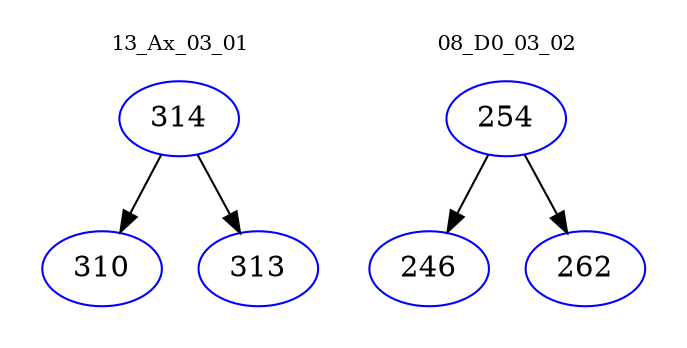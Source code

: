 digraph{
subgraph cluster_0 {
color = white
label = "13_Ax_03_01";
fontsize=10;
T0_314 [label="314", color="blue"]
T0_314 -> T0_310 [color="black"]
T0_310 [label="310", color="blue"]
T0_314 -> T0_313 [color="black"]
T0_313 [label="313", color="blue"]
}
subgraph cluster_1 {
color = white
label = "08_D0_03_02";
fontsize=10;
T1_254 [label="254", color="blue"]
T1_254 -> T1_246 [color="black"]
T1_246 [label="246", color="blue"]
T1_254 -> T1_262 [color="black"]
T1_262 [label="262", color="blue"]
}
}
